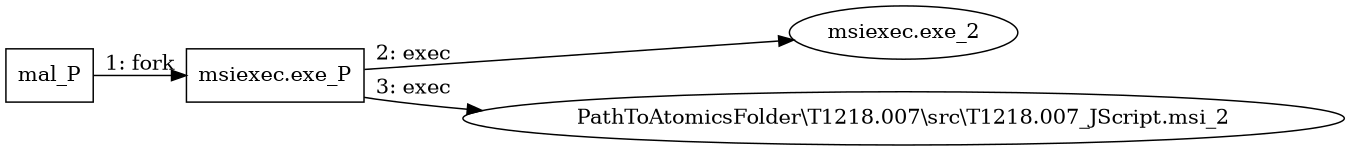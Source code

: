 digraph "T1218.007" {
rankdir="LR"
size="9"
fixedsize="false"
splines="true"
nodesep=0.3
ranksep=0
fontsize=10
overlap="scalexy"
engine= "neato"
	"mal_P" [node_type=Process shape=box]
	"msiexec.exe_P" [node_type=Process shape=box]
	"msiexec.exe_2" [node_type=File shape=ellipse]
	"PathToAtomicsFolder\\T1218.007\\src\\T1218.007_JScript.msi_2" [node_type=File shape=ellipse]
	"mal_P" -> "msiexec.exe_P" [label="1: fork"]
	"msiexec.exe_P" -> "msiexec.exe_2" [label="2: exec"]
	"msiexec.exe_P" -> "PathToAtomicsFolder\\T1218.007\\src\\T1218.007_JScript.msi_2" [label="3: exec"]
}
